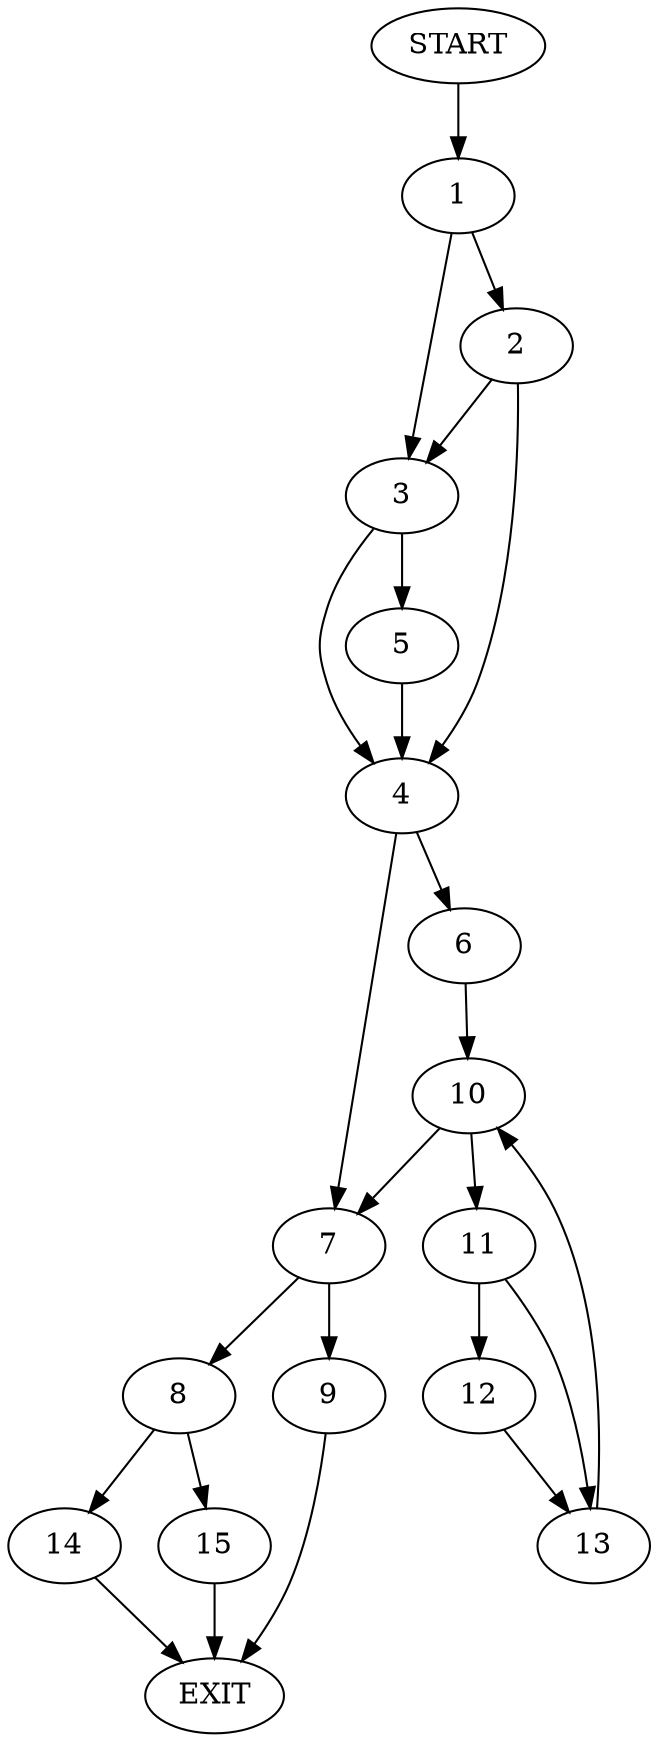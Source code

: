 digraph {
0 [label="START"]
16 [label="EXIT"]
0 -> 1
1 -> 2
1 -> 3
2 -> 4
2 -> 3
3 -> 4
3 -> 5
4 -> 6
4 -> 7
5 -> 4
7 -> 8
7 -> 9
6 -> 10
10 -> 7
10 -> 11
11 -> 12
11 -> 13
12 -> 13
13 -> 10
9 -> 16
8 -> 14
8 -> 15
15 -> 16
14 -> 16
}
